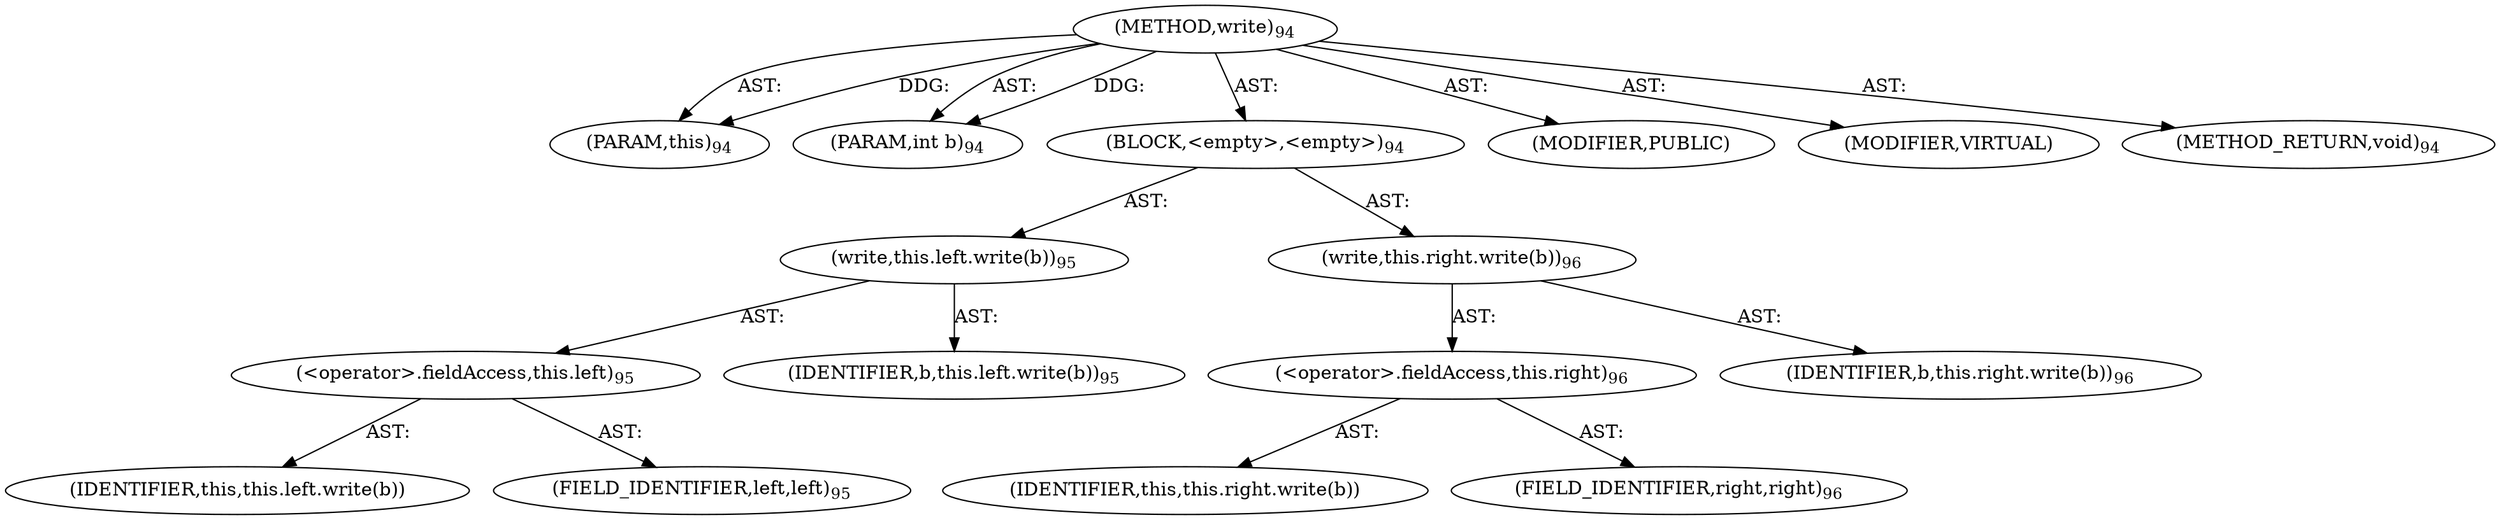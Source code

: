 digraph "write" {  
"111669149701" [label = <(METHOD,write)<SUB>94</SUB>> ]
"115964117003" [label = <(PARAM,this)<SUB>94</SUB>> ]
"115964117004" [label = <(PARAM,int b)<SUB>94</SUB>> ]
"25769803781" [label = <(BLOCK,&lt;empty&gt;,&lt;empty&gt;)<SUB>94</SUB>> ]
"30064771092" [label = <(write,this.left.write(b))<SUB>95</SUB>> ]
"30064771093" [label = <(&lt;operator&gt;.fieldAccess,this.left)<SUB>95</SUB>> ]
"68719476756" [label = <(IDENTIFIER,this,this.left.write(b))> ]
"55834574858" [label = <(FIELD_IDENTIFIER,left,left)<SUB>95</SUB>> ]
"68719476757" [label = <(IDENTIFIER,b,this.left.write(b))<SUB>95</SUB>> ]
"30064771094" [label = <(write,this.right.write(b))<SUB>96</SUB>> ]
"30064771095" [label = <(&lt;operator&gt;.fieldAccess,this.right)<SUB>96</SUB>> ]
"68719476758" [label = <(IDENTIFIER,this,this.right.write(b))> ]
"55834574859" [label = <(FIELD_IDENTIFIER,right,right)<SUB>96</SUB>> ]
"68719476759" [label = <(IDENTIFIER,b,this.right.write(b))<SUB>96</SUB>> ]
"133143986188" [label = <(MODIFIER,PUBLIC)> ]
"133143986189" [label = <(MODIFIER,VIRTUAL)> ]
"128849018885" [label = <(METHOD_RETURN,void)<SUB>94</SUB>> ]
  "111669149701" -> "115964117003"  [ label = "AST: "] 
  "111669149701" -> "115964117004"  [ label = "AST: "] 
  "111669149701" -> "25769803781"  [ label = "AST: "] 
  "111669149701" -> "133143986188"  [ label = "AST: "] 
  "111669149701" -> "133143986189"  [ label = "AST: "] 
  "111669149701" -> "128849018885"  [ label = "AST: "] 
  "25769803781" -> "30064771092"  [ label = "AST: "] 
  "25769803781" -> "30064771094"  [ label = "AST: "] 
  "30064771092" -> "30064771093"  [ label = "AST: "] 
  "30064771092" -> "68719476757"  [ label = "AST: "] 
  "30064771093" -> "68719476756"  [ label = "AST: "] 
  "30064771093" -> "55834574858"  [ label = "AST: "] 
  "30064771094" -> "30064771095"  [ label = "AST: "] 
  "30064771094" -> "68719476759"  [ label = "AST: "] 
  "30064771095" -> "68719476758"  [ label = "AST: "] 
  "30064771095" -> "55834574859"  [ label = "AST: "] 
  "111669149701" -> "115964117003"  [ label = "DDG: "] 
  "111669149701" -> "115964117004"  [ label = "DDG: "] 
}
